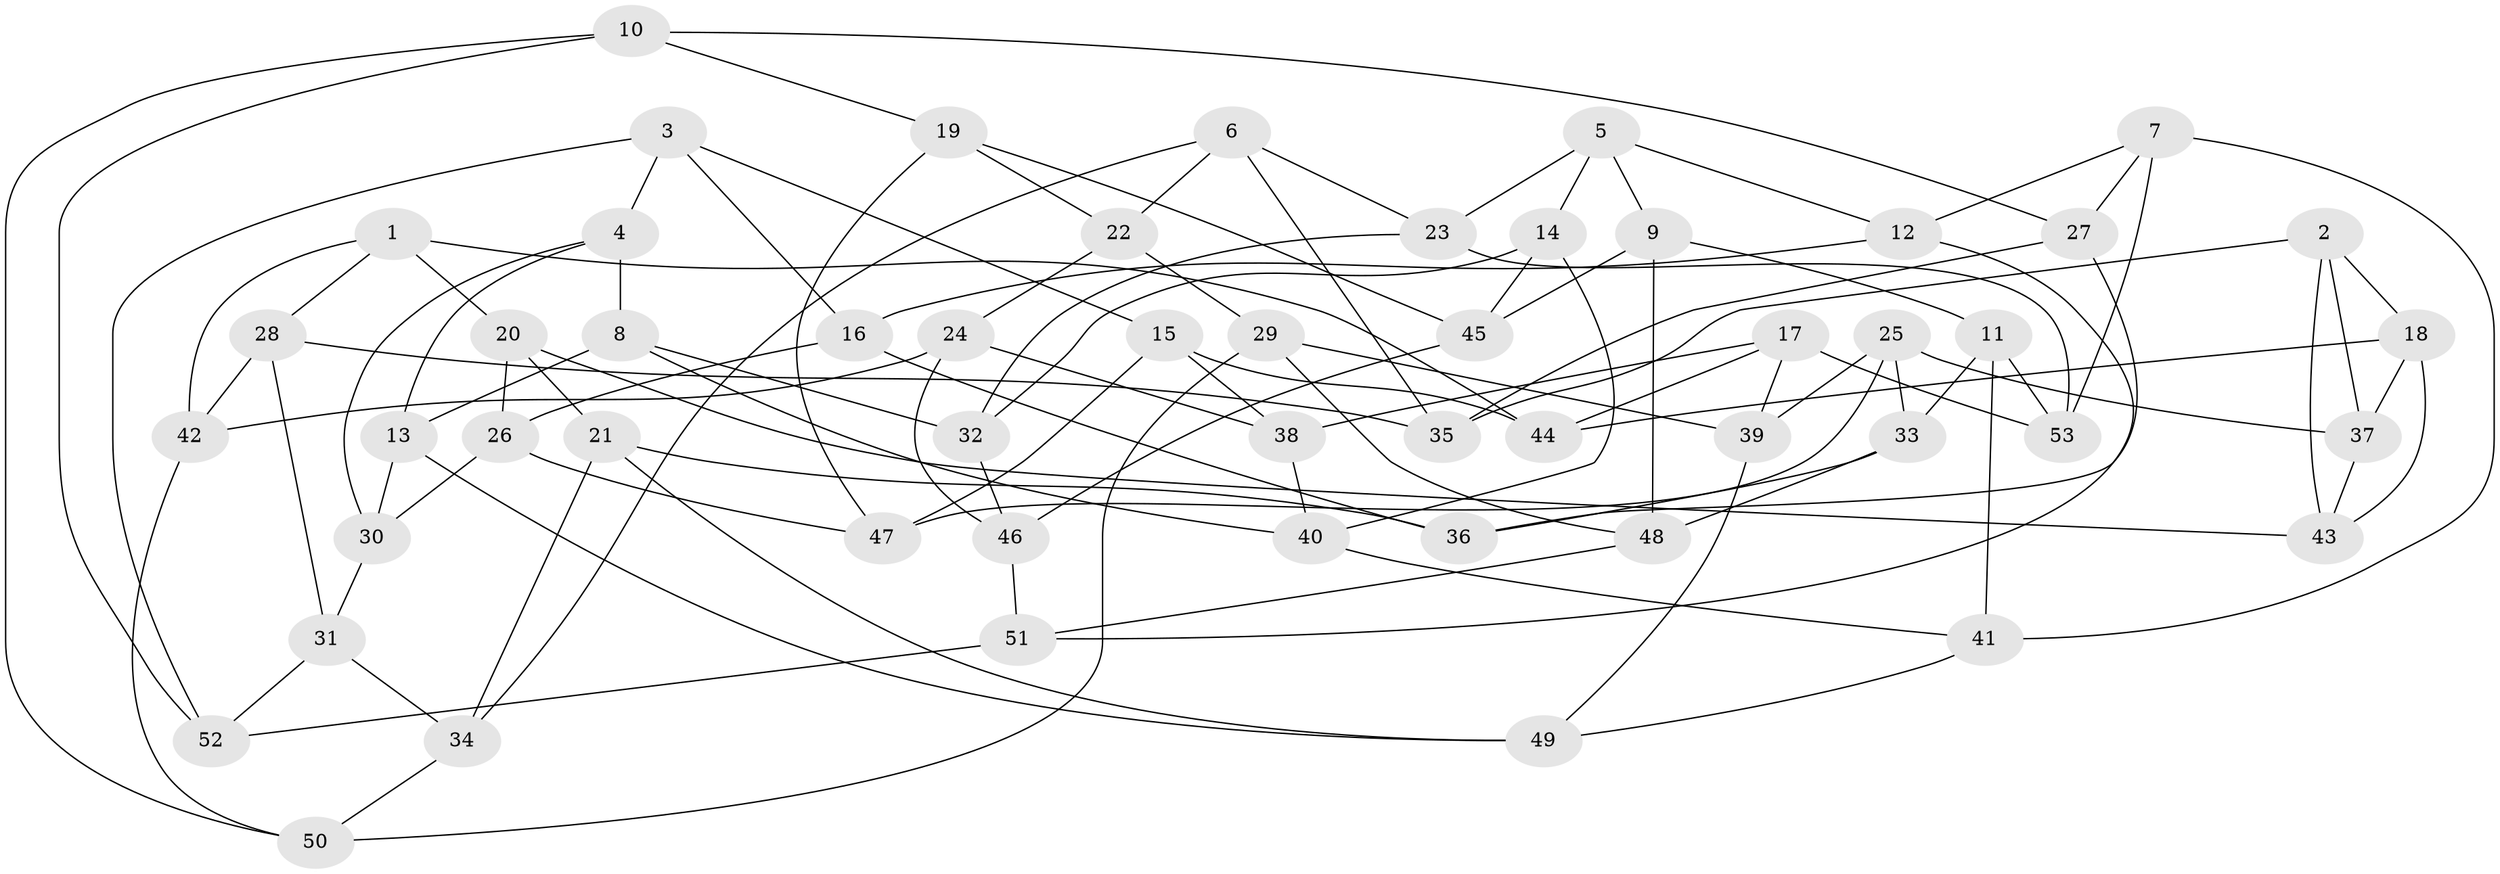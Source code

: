 // coarse degree distribution, {8: 0.09523809523809523, 3: 0.047619047619047616, 11: 0.047619047619047616, 7: 0.14285714285714285, 10: 0.047619047619047616, 4: 0.3333333333333333, 6: 0.09523809523809523, 5: 0.14285714285714285, 2: 0.047619047619047616}
// Generated by graph-tools (version 1.1) at 2025/20/03/04/25 18:20:34]
// undirected, 53 vertices, 106 edges
graph export_dot {
graph [start="1"]
  node [color=gray90,style=filled];
  1;
  2;
  3;
  4;
  5;
  6;
  7;
  8;
  9;
  10;
  11;
  12;
  13;
  14;
  15;
  16;
  17;
  18;
  19;
  20;
  21;
  22;
  23;
  24;
  25;
  26;
  27;
  28;
  29;
  30;
  31;
  32;
  33;
  34;
  35;
  36;
  37;
  38;
  39;
  40;
  41;
  42;
  43;
  44;
  45;
  46;
  47;
  48;
  49;
  50;
  51;
  52;
  53;
  1 -- 28;
  1 -- 20;
  1 -- 42;
  1 -- 44;
  2 -- 43;
  2 -- 18;
  2 -- 37;
  2 -- 35;
  3 -- 52;
  3 -- 16;
  3 -- 15;
  3 -- 4;
  4 -- 30;
  4 -- 8;
  4 -- 13;
  5 -- 14;
  5 -- 9;
  5 -- 12;
  5 -- 23;
  6 -- 23;
  6 -- 34;
  6 -- 35;
  6 -- 22;
  7 -- 53;
  7 -- 12;
  7 -- 41;
  7 -- 27;
  8 -- 40;
  8 -- 32;
  8 -- 13;
  9 -- 11;
  9 -- 45;
  9 -- 48;
  10 -- 50;
  10 -- 19;
  10 -- 52;
  10 -- 27;
  11 -- 41;
  11 -- 33;
  11 -- 53;
  12 -- 51;
  12 -- 16;
  13 -- 30;
  13 -- 49;
  14 -- 32;
  14 -- 45;
  14 -- 40;
  15 -- 44;
  15 -- 47;
  15 -- 38;
  16 -- 26;
  16 -- 36;
  17 -- 44;
  17 -- 53;
  17 -- 39;
  17 -- 38;
  18 -- 44;
  18 -- 43;
  18 -- 37;
  19 -- 45;
  19 -- 22;
  19 -- 47;
  20 -- 43;
  20 -- 21;
  20 -- 26;
  21 -- 49;
  21 -- 34;
  21 -- 36;
  22 -- 29;
  22 -- 24;
  23 -- 53;
  23 -- 32;
  24 -- 46;
  24 -- 42;
  24 -- 38;
  25 -- 47;
  25 -- 33;
  25 -- 37;
  25 -- 39;
  26 -- 30;
  26 -- 47;
  27 -- 36;
  27 -- 35;
  28 -- 31;
  28 -- 35;
  28 -- 42;
  29 -- 39;
  29 -- 50;
  29 -- 48;
  30 -- 31;
  31 -- 52;
  31 -- 34;
  32 -- 46;
  33 -- 36;
  33 -- 48;
  34 -- 50;
  37 -- 43;
  38 -- 40;
  39 -- 49;
  40 -- 41;
  41 -- 49;
  42 -- 50;
  45 -- 46;
  46 -- 51;
  48 -- 51;
  51 -- 52;
}
